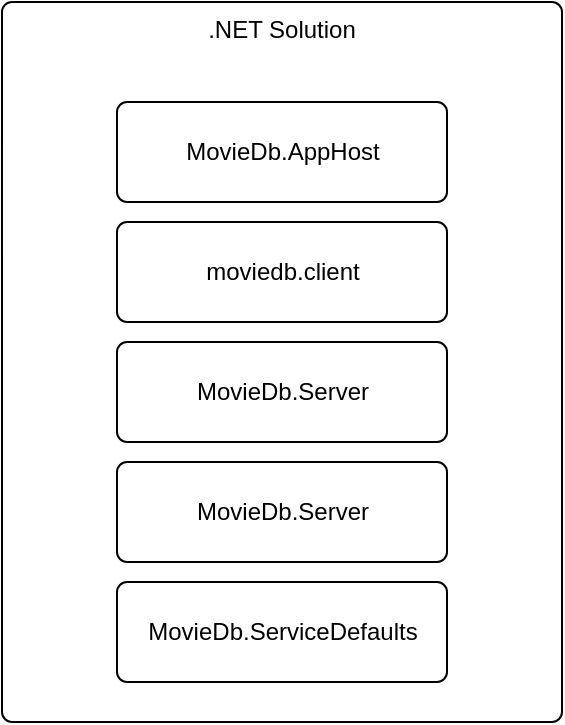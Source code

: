 <mxfile version="26.2.2" pages="2">
  <diagram name=".NET" id="qFxIqHkk4dqW_gUneSR0">
    <mxGraphModel dx="1094" dy="899" grid="1" gridSize="10" guides="1" tooltips="1" connect="1" arrows="1" fold="1" page="1" pageScale="1" pageWidth="827" pageHeight="1169" math="0" shadow="0">
      <root>
        <mxCell id="0" />
        <mxCell id="1" parent="0" />
        <mxCell id="JU-FAxFJMysAFs4_xZaB-1" value=".NET Solution" style="rounded=1;whiteSpace=wrap;html=1;arcSize=10;absoluteArcSize=1;verticalAlign=top;" vertex="1" parent="1">
          <mxGeometry x="140" y="350" width="280" height="360" as="geometry" />
        </mxCell>
        <mxCell id="JU-FAxFJMysAFs4_xZaB-2" value="MovieDb.AppHost" style="rounded=1;whiteSpace=wrap;html=1;arcSize=10;absoluteArcSize=1;verticalAlign=middle;" vertex="1" parent="1">
          <mxGeometry x="197.5" y="400" width="165" height="50" as="geometry" />
        </mxCell>
        <mxCell id="JU-FAxFJMysAFs4_xZaB-3" value="moviedb.client" style="rounded=1;whiteSpace=wrap;html=1;arcSize=10;absoluteArcSize=1;verticalAlign=middle;" vertex="1" parent="1">
          <mxGeometry x="197.5" y="460" width="165" height="50" as="geometry" />
        </mxCell>
        <mxCell id="JU-FAxFJMysAFs4_xZaB-4" value="MovieDb.Server" style="rounded=1;whiteSpace=wrap;html=1;arcSize=10;absoluteArcSize=1;verticalAlign=middle;" vertex="1" parent="1">
          <mxGeometry x="197.5" y="520" width="165" height="50" as="geometry" />
        </mxCell>
        <mxCell id="JU-FAxFJMysAFs4_xZaB-5" value="MovieDb.Server" style="rounded=1;whiteSpace=wrap;html=1;arcSize=10;absoluteArcSize=1;verticalAlign=middle;" vertex="1" parent="1">
          <mxGeometry x="197.5" y="580" width="165" height="50" as="geometry" />
        </mxCell>
        <mxCell id="JU-FAxFJMysAFs4_xZaB-6" value="MovieDb.ServiceDefaults" style="rounded=1;whiteSpace=wrap;html=1;arcSize=10;absoluteArcSize=1;verticalAlign=middle;" vertex="1" parent="1">
          <mxGeometry x="197.5" y="640" width="165" height="50" as="geometry" />
        </mxCell>
      </root>
    </mxGraphModel>
  </diagram>
  <diagram id="QAS0RoAm7HBP2Zk0uASw" name="Architecture">
    <mxGraphModel dx="1921" dy="899" grid="1" gridSize="10" guides="1" tooltips="1" connect="1" arrows="1" fold="1" page="1" pageScale="1" pageWidth="827" pageHeight="1169" math="0" shadow="0">
      <root>
        <mxCell id="0" />
        <mxCell id="1" parent="0" />
        <mxCell id="i9ITmiFJYr_i66X-4DS8-18" value="Azure Cloud" style="rounded=1;whiteSpace=wrap;html=1;arcSize=10;absoluteArcSize=1;verticalAlign=top;fontStyle=1" vertex="1" parent="1">
          <mxGeometry x="270" y="40" width="530" height="470" as="geometry" />
        </mxCell>
        <mxCell id="i9ITmiFJYr_i66X-4DS8-10" value="GitHub repository" style="rounded=1;whiteSpace=wrap;html=1;arcSize=10;absoluteArcSize=1;verticalAlign=middle;" vertex="1" parent="1">
          <mxGeometry x="-10" y="40" width="200" height="50" as="geometry" />
        </mxCell>
        <mxCell id="i9ITmiFJYr_i66X-4DS8-1" value="Azure Kubernetes Service" style="rounded=1;whiteSpace=wrap;html=1;arcSize=10;absoluteArcSize=1;verticalAlign=top;" vertex="1" parent="1">
          <mxGeometry x="310" y="260" width="192.5" height="170" as="geometry" />
        </mxCell>
        <mxCell id="i9ITmiFJYr_i66X-4DS8-2" value="Azure Container Registry" style="rounded=1;whiteSpace=wrap;html=1;arcSize=10;absoluteArcSize=1;verticalAlign=middle;" vertex="1" parent="1">
          <mxGeometry x="310" y="100" width="192.5" height="60" as="geometry" />
        </mxCell>
        <mxCell id="i9ITmiFJYr_i66X-4DS8-5" value="Cosmos DB&lt;div&gt;for NoSQL&lt;/div&gt;" style="shape=cylinder3;whiteSpace=wrap;html=1;boundedLbl=1;backgroundOutline=1;size=15;" vertex="1" parent="1">
          <mxGeometry x="640" y="285" width="120" height="130" as="geometry" />
        </mxCell>
        <mxCell id="i9ITmiFJYr_i66X-4DS8-6" value="MovieDb.Server Container" style="rounded=1;whiteSpace=wrap;html=1;arcSize=10;absoluteArcSize=1;verticalAlign=middle;" vertex="1" parent="1">
          <mxGeometry x="341.25" y="320" width="130" height="60" as="geometry" />
        </mxCell>
        <mxCell id="i9ITmiFJYr_i66X-4DS8-8" value="" style="endArrow=none;dashed=1;html=1;rounded=0;" edge="1" parent="1" source="i9ITmiFJYr_i66X-4DS8-6" target="i9ITmiFJYr_i66X-4DS8-5">
          <mxGeometry width="50" height="50" relative="1" as="geometry">
            <mxPoint x="510" y="540" as="sourcePoint" />
            <mxPoint x="560" y="490" as="targetPoint" />
            <Array as="points" />
          </mxGeometry>
        </mxCell>
        <mxCell id="i9ITmiFJYr_i66X-4DS8-9" value="" style="verticalLabelPosition=bottom;html=1;verticalAlign=top;align=center;strokeColor=none;fillColor=#00BEF2;shape=mxgraph.azure.github_code;pointerEvents=1;" vertex="1" parent="1">
          <mxGeometry y="50" width="30" height="30" as="geometry" />
        </mxCell>
        <mxCell id="i9ITmiFJYr_i66X-4DS8-11" value="Azure DevOps" style="rounded=1;whiteSpace=wrap;html=1;arcSize=10;absoluteArcSize=1;verticalAlign=top;fontStyle=1" vertex="1" parent="1">
          <mxGeometry x="40" y="260" width="192.5" height="170" as="geometry" />
        </mxCell>
        <mxCell id="i9ITmiFJYr_i66X-4DS8-12" value="Build Pipeline" style="rounded=1;whiteSpace=wrap;html=1;arcSize=10;absoluteArcSize=1;verticalAlign=middle;" vertex="1" parent="1">
          <mxGeometry x="76.25" y="315" width="120" height="25" as="geometry" />
        </mxCell>
        <mxCell id="i9ITmiFJYr_i66X-4DS8-13" value="Build Pipeline" style="rounded=1;whiteSpace=wrap;html=1;arcSize=10;absoluteArcSize=1;verticalAlign=middle;" vertex="1" parent="1">
          <mxGeometry x="76.25" y="347.5" width="120" height="25" as="geometry" />
        </mxCell>
        <mxCell id="i9ITmiFJYr_i66X-4DS8-14" value="Build Pipeline" style="rounded=1;whiteSpace=wrap;html=1;arcSize=10;absoluteArcSize=1;verticalAlign=middle;" vertex="1" parent="1">
          <mxGeometry x="76.25" y="380" width="120" height="25" as="geometry" />
        </mxCell>
        <mxCell id="i9ITmiFJYr_i66X-4DS8-15" value="" style="endArrow=none;dashed=1;html=1;rounded=0;exitX=0.5;exitY=0;exitDx=0;exitDy=0;" edge="1" parent="1" source="i9ITmiFJYr_i66X-4DS8-11" target="i9ITmiFJYr_i66X-4DS8-2">
          <mxGeometry width="50" height="50" relative="1" as="geometry">
            <mxPoint x="481" y="340" as="sourcePoint" />
            <mxPoint x="690" y="340" as="targetPoint" />
            <Array as="points">
              <mxPoint x="136" y="130" />
            </Array>
          </mxGeometry>
        </mxCell>
        <mxCell id="i9ITmiFJYr_i66X-4DS8-16" value="" style="endArrow=none;dashed=1;html=1;rounded=0;" edge="1" parent="1" source="i9ITmiFJYr_i66X-4DS8-1" target="i9ITmiFJYr_i66X-4DS8-2">
          <mxGeometry width="50" height="50" relative="1" as="geometry">
            <mxPoint x="410" y="520" as="sourcePoint" />
            <mxPoint x="460" y="470" as="targetPoint" />
          </mxGeometry>
        </mxCell>
        <mxCell id="i9ITmiFJYr_i66X-4DS8-17" value="" style="endArrow=none;dashed=1;html=1;rounded=0;" edge="1" parent="1" source="i9ITmiFJYr_i66X-4DS8-11" target="i9ITmiFJYr_i66X-4DS8-1">
          <mxGeometry width="50" height="50" relative="1" as="geometry">
            <mxPoint x="481" y="340" as="sourcePoint" />
            <mxPoint x="650" y="340" as="targetPoint" />
            <Array as="points" />
          </mxGeometry>
        </mxCell>
        <mxCell id="i9ITmiFJYr_i66X-4DS8-19" value="" style="endArrow=none;dashed=1;html=1;rounded=0;exitX=0.25;exitY=0;exitDx=0;exitDy=0;" edge="1" parent="1" source="i9ITmiFJYr_i66X-4DS8-11" target="i9ITmiFJYr_i66X-4DS8-10">
          <mxGeometry width="50" height="50" relative="1" as="geometry">
            <mxPoint x="70" y="190" as="sourcePoint" />
            <mxPoint x="120" y="140" as="targetPoint" />
          </mxGeometry>
        </mxCell>
        <mxCell id="i9ITmiFJYr_i66X-4DS8-20" value="" style="image;aspect=fixed;html=1;points=[];align=center;fontSize=12;image=img/lib/azure2/devops/Azure_DevOps.svg;" vertex="1" parent="1">
          <mxGeometry x="50" y="270" width="30" height="30" as="geometry" />
        </mxCell>
        <mxCell id="i9ITmiFJYr_i66X-4DS8-21" value="" style="image;aspect=fixed;html=1;points=[];align=center;fontSize=12;image=img/lib/azure2/other/Azure_A.svg;" vertex="1" parent="1">
          <mxGeometry x="278.18" y="50" width="31.82" height="30" as="geometry" />
        </mxCell>
      </root>
    </mxGraphModel>
  </diagram>
</mxfile>
